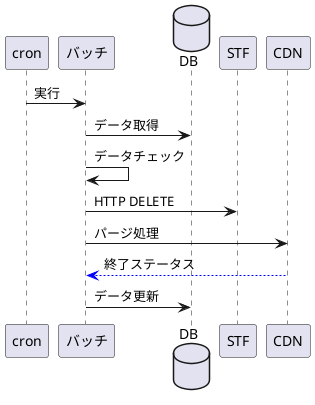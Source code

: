 @startuml

participant "cron" as A
participant "バッチ" as B
database "DB" as C
participant "STF" as D
participant "CDN" as E

A -> B: 実行
B -> C: データ取得
B -> B: データチェック
B -> D: HTTP DELETE
B -> E: パージ処理
E -[#0000FF]-> B: 終了ステータス
B -> C: データ更新
@enduml
